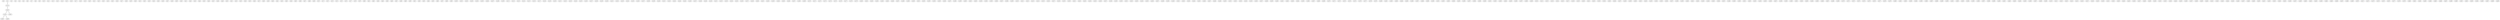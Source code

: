 graph GR{
id_0;
id_1;
id_2;
id_3;
id_4;
id_5;
id_6;
id_7;
id_8;
id_9;
id_10;
id_11;
id_12;
id_13;
id_14;
id_15;
id_16;
id_17;
id_18;
id_19;
id_20;
id_21;
id_22;
id_23;
id_24;
id_25;
id_26;
id_27;
id_28;
id_29;
id_30;
id_31;
id_32;
id_33;
id_34;
id_35;
id_36;
id_37;
id_38;
id_39;
id_40;
id_41;
id_42;
id_43;
id_44;
id_45;
id_46;
id_47;
id_48;
id_49;
id_50;
id_51;
id_52;
id_53;
id_54;
id_55;
id_56;
id_57;
id_58;
id_59;
id_60;
id_61;
id_62;
id_63;
id_64;
id_65;
id_66;
id_67;
id_68;
id_69;
id_70;
id_71;
id_72;
id_73;
id_74;
id_75;
id_76;
id_77;
id_78;
id_79;
id_80;
id_81;
id_82;
id_83;
id_84;
id_85;
id_86;
id_87;
id_88;
id_89;
id_90;
id_91;
id_92;
id_93;
id_94;
id_95;
id_96;
id_97;
id_98;
id_99;
id_100;
id_101;
id_102;
id_103;
id_104;
id_105;
id_106;
id_107;
id_108;
id_109;
id_110;
id_111;
id_112;
id_113;
id_114;
id_115;
id_116;
id_117;
id_118;
id_119;
id_120;
id_121;
id_122;
id_123;
id_124;
id_125;
id_126;
id_127;
id_128;
id_129;
id_130;
id_131;
id_132;
id_133;
id_134;
id_135;
id_136;
id_137;
id_138;
id_139;
id_140;
id_141;
id_142;
id_143;
id_144;
id_145;
id_146;
id_147;
id_148;
id_149;
id_150;
id_151;
id_152;
id_153;
id_154;
id_155;
id_156;
id_157;
id_158;
id_159;
id_160;
id_161;
id_162;
id_163;
id_164;
id_165;
id_166;
id_167;
id_168;
id_169;
id_170;
id_171;
id_172;
id_173;
id_174;
id_175;
id_176;
id_177;
id_178;
id_179;
id_180;
id_181;
id_182;
id_183;
id_184;
id_185;
id_186;
id_187;
id_188;
id_189;
id_190;
id_191;
id_192;
id_193;
id_194;
id_195;
id_196;
id_197;
id_198;
id_199;
id_200;
id_201;
id_202;
id_203;
id_204;
id_205;
id_206;
id_207;
id_208;
id_209;
id_210;
id_211;
id_212;
id_213;
id_214;
id_215;
id_216;
id_217;
id_218;
id_219;
id_220;
id_221;
id_222;
id_223;
id_224;
id_225;
id_226;
id_227;
id_228;
id_229;
id_230;
id_231;
id_232;
id_233;
id_234;
id_235;
id_236;
id_237;
id_238;
id_239;
id_240;
id_241;
id_242;
id_243;
id_244;
id_245;
id_246;
id_247;
id_248;
id_249;
id_250;
id_251;
id_252;
id_253;
id_254;
id_255;
id_256;
id_257;
id_258;
id_259;
id_260;
id_261;
id_262;
id_263;
id_264;
id_265;
id_266;
id_267;
id_268;
id_269;
id_270;
id_271;
id_272;
id_273;
id_274;
id_275;
id_276;
id_277;
id_278;
id_279;
id_280;
id_281;
id_282;
id_283;
id_284;
id_285;
id_286;
id_287;
id_288;
id_289;
id_290;
id_291;
id_292;
id_293;
id_294;
id_295;
id_296;
id_297;
id_298;
id_299;
id_300;
id_301;
id_302;
id_303;
id_304;
id_305;
id_306;
id_307;
id_308;
id_309;
id_310;
id_311;
id_312;
id_313;
id_314;
id_315;
id_316;
id_317;
id_318;
id_319;
id_320;
id_321;
id_322;
id_323;
id_324;
id_325;
id_326;
id_327;
id_328;
id_329;
id_330;
id_331;
id_332;
id_333;
id_334;
id_335;
id_336;
id_337;
id_338;
id_339;
id_340;
id_341;
id_342;
id_343;
id_344;
id_345;
id_346;
id_347;
id_348;
id_349;
id_350;
id_351;
id_352;
id_353;
id_354;
id_355;
id_356;
id_357;
id_358;
id_359;
id_360;
id_361;
id_362;
id_363;
id_364;
id_365;
id_366;
id_367;
id_368;
id_369;
id_370;
id_371;
id_372;
id_373;
id_374;
id_375;
id_376;
id_377;
id_378;
id_379;
id_380;
id_381;
id_382;
id_383;
id_384;
id_385;
id_386;
id_387;
id_388;
id_389;
id_390;
id_391;
id_392;
id_393;
id_394;
id_395;
id_396;
id_397;
id_398;
id_399;
id_400;
id_401;
id_402;
id_403;
id_404;
id_405;
id_406;
id_407;
id_408;
id_409;
id_410;
id_411;
id_412;
id_413;
id_414;
id_415;
id_416;
id_417;
id_418;
id_419;
id_420;
id_421;
id_422;
id_423;
id_424;
id_425;
id_426;
id_427;
id_428;
id_429;
id_430;
id_431;
id_432;
id_433;
id_434;
id_435;
id_436;
id_437;
id_438;
id_439;
id_440;
id_441;
id_442;
id_443;
id_444;
id_445;
id_446;
id_447;
id_448;
id_449;
id_450;
id_451;
id_452;
id_453;
id_454;
id_455;
id_456;
id_457;
id_458;
id_459;
id_460;
id_461;
id_462;
id_463;
id_464;
id_465;
id_466;
id_467;
id_468;
id_469;
id_470;
id_471;
id_472;
id_473;
id_474;
id_475;
id_476;
id_477;
id_478;
id_479;
id_480;
id_481;
id_482;
id_483;
id_484;
id_485;
id_486;
id_487;
id_488;
id_489;
id_490;
id_491;
id_492;
id_493;
id_494;
id_495;
id_496;
id_497;
id_498;
id_499;
id_1--id_110[label=1];
id_110--id_316[label=1];
id_316--id_495[label=1];
id_316--id_159[label=1];
id_159--id_458[label=1];
id_159--id_490[label=1];
}